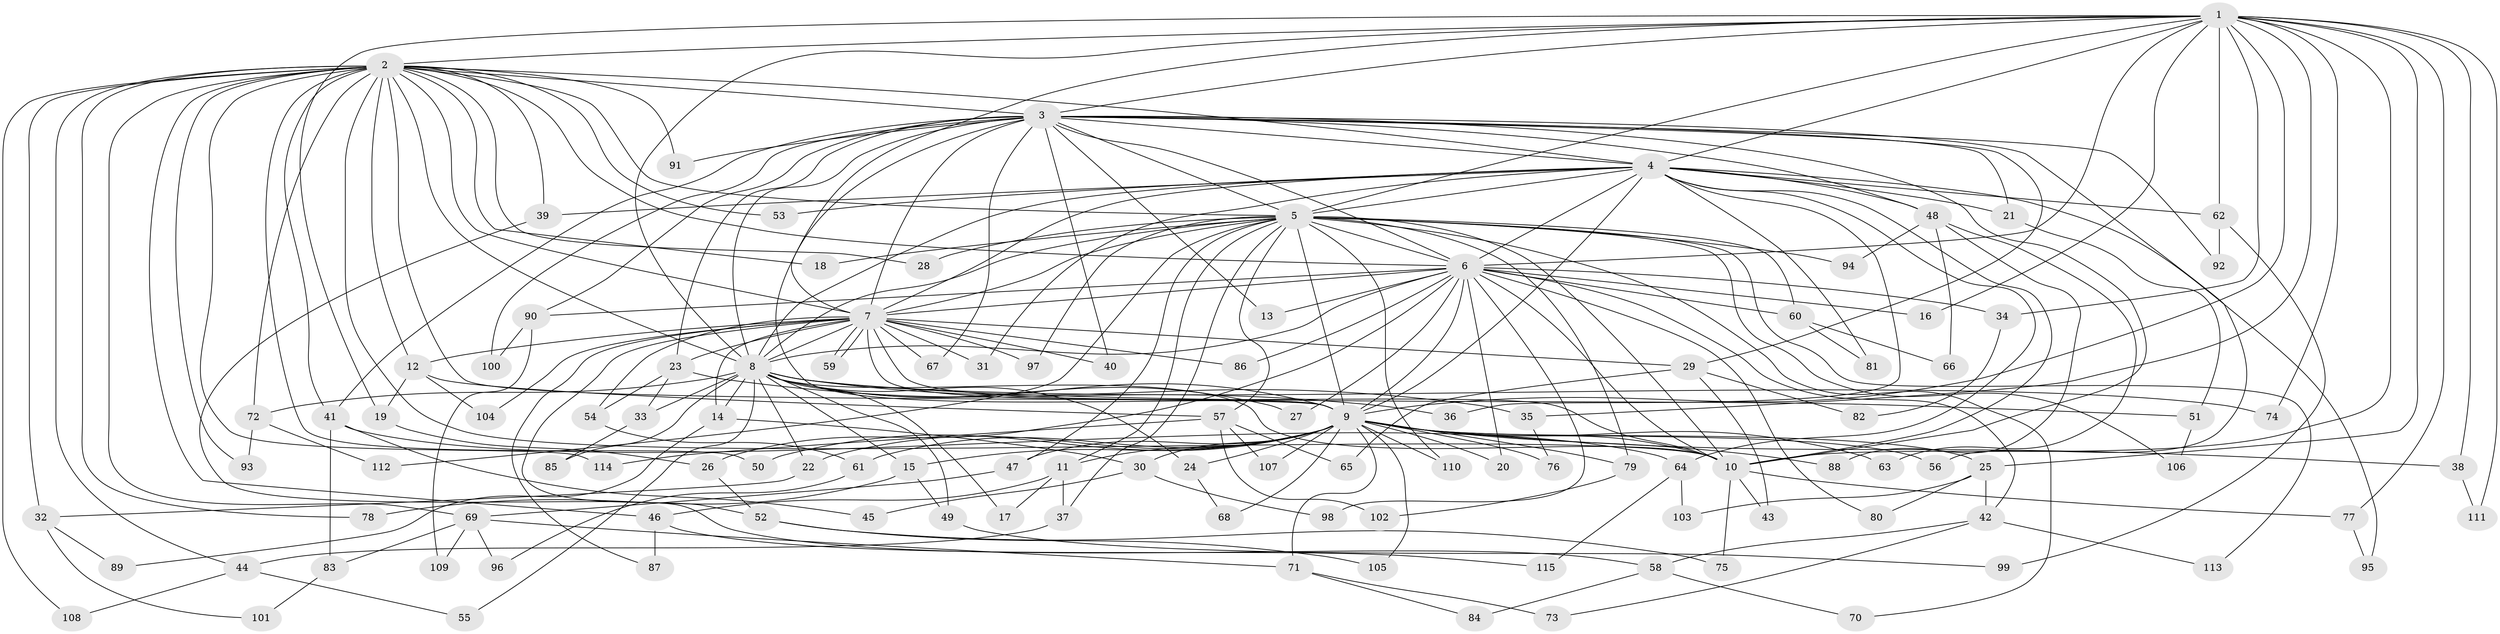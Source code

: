 // Generated by graph-tools (version 1.1) at 2025/35/03/09/25 02:35:04]
// undirected, 115 vertices, 255 edges
graph export_dot {
graph [start="1"]
  node [color=gray90,style=filled];
  1;
  2;
  3;
  4;
  5;
  6;
  7;
  8;
  9;
  10;
  11;
  12;
  13;
  14;
  15;
  16;
  17;
  18;
  19;
  20;
  21;
  22;
  23;
  24;
  25;
  26;
  27;
  28;
  29;
  30;
  31;
  32;
  33;
  34;
  35;
  36;
  37;
  38;
  39;
  40;
  41;
  42;
  43;
  44;
  45;
  46;
  47;
  48;
  49;
  50;
  51;
  52;
  53;
  54;
  55;
  56;
  57;
  58;
  59;
  60;
  61;
  62;
  63;
  64;
  65;
  66;
  67;
  68;
  69;
  70;
  71;
  72;
  73;
  74;
  75;
  76;
  77;
  78;
  79;
  80;
  81;
  82;
  83;
  84;
  85;
  86;
  87;
  88;
  89;
  90;
  91;
  92;
  93;
  94;
  95;
  96;
  97;
  98;
  99;
  100;
  101;
  102;
  103;
  104;
  105;
  106;
  107;
  108;
  109;
  110;
  111;
  112;
  113;
  114;
  115;
  1 -- 2;
  1 -- 3;
  1 -- 4;
  1 -- 5;
  1 -- 6;
  1 -- 7;
  1 -- 8;
  1 -- 9;
  1 -- 10;
  1 -- 16;
  1 -- 19;
  1 -- 25;
  1 -- 34;
  1 -- 35;
  1 -- 38;
  1 -- 62;
  1 -- 74;
  1 -- 77;
  1 -- 111;
  2 -- 3;
  2 -- 4;
  2 -- 5;
  2 -- 6;
  2 -- 7;
  2 -- 8;
  2 -- 9;
  2 -- 10;
  2 -- 12;
  2 -- 18;
  2 -- 28;
  2 -- 32;
  2 -- 39;
  2 -- 41;
  2 -- 44;
  2 -- 46;
  2 -- 50;
  2 -- 53;
  2 -- 69;
  2 -- 72;
  2 -- 78;
  2 -- 91;
  2 -- 93;
  2 -- 108;
  2 -- 114;
  3 -- 4;
  3 -- 5;
  3 -- 6;
  3 -- 7;
  3 -- 8;
  3 -- 9;
  3 -- 10;
  3 -- 13;
  3 -- 21;
  3 -- 23;
  3 -- 29;
  3 -- 40;
  3 -- 41;
  3 -- 48;
  3 -- 56;
  3 -- 67;
  3 -- 90;
  3 -- 91;
  3 -- 92;
  3 -- 100;
  4 -- 5;
  4 -- 6;
  4 -- 7;
  4 -- 8;
  4 -- 9;
  4 -- 10;
  4 -- 21;
  4 -- 31;
  4 -- 36;
  4 -- 39;
  4 -- 48;
  4 -- 53;
  4 -- 62;
  4 -- 64;
  4 -- 81;
  4 -- 95;
  5 -- 6;
  5 -- 7;
  5 -- 8;
  5 -- 9;
  5 -- 10;
  5 -- 11;
  5 -- 18;
  5 -- 28;
  5 -- 37;
  5 -- 47;
  5 -- 57;
  5 -- 60;
  5 -- 70;
  5 -- 79;
  5 -- 94;
  5 -- 97;
  5 -- 106;
  5 -- 110;
  5 -- 112;
  5 -- 113;
  6 -- 7;
  6 -- 8;
  6 -- 9;
  6 -- 10;
  6 -- 13;
  6 -- 16;
  6 -- 20;
  6 -- 26;
  6 -- 27;
  6 -- 34;
  6 -- 42;
  6 -- 60;
  6 -- 80;
  6 -- 86;
  6 -- 90;
  6 -- 98;
  7 -- 8;
  7 -- 9;
  7 -- 10;
  7 -- 12;
  7 -- 14;
  7 -- 23;
  7 -- 29;
  7 -- 31;
  7 -- 40;
  7 -- 52;
  7 -- 54;
  7 -- 59;
  7 -- 59;
  7 -- 67;
  7 -- 86;
  7 -- 87;
  7 -- 97;
  7 -- 104;
  8 -- 9;
  8 -- 10;
  8 -- 14;
  8 -- 15;
  8 -- 17;
  8 -- 22;
  8 -- 24;
  8 -- 27;
  8 -- 33;
  8 -- 35;
  8 -- 49;
  8 -- 51;
  8 -- 55;
  8 -- 72;
  8 -- 74;
  8 -- 85;
  9 -- 10;
  9 -- 11;
  9 -- 15;
  9 -- 20;
  9 -- 22;
  9 -- 24;
  9 -- 25;
  9 -- 30;
  9 -- 38;
  9 -- 47;
  9 -- 50;
  9 -- 56;
  9 -- 61;
  9 -- 63;
  9 -- 68;
  9 -- 71;
  9 -- 76;
  9 -- 79;
  9 -- 88;
  9 -- 105;
  9 -- 107;
  9 -- 110;
  10 -- 43;
  10 -- 75;
  10 -- 77;
  11 -- 17;
  11 -- 37;
  11 -- 46;
  12 -- 19;
  12 -- 57;
  12 -- 104;
  14 -- 30;
  14 -- 89;
  15 -- 49;
  15 -- 78;
  19 -- 26;
  21 -- 51;
  22 -- 32;
  23 -- 33;
  23 -- 36;
  23 -- 54;
  24 -- 68;
  25 -- 42;
  25 -- 80;
  25 -- 103;
  26 -- 52;
  29 -- 43;
  29 -- 65;
  29 -- 82;
  30 -- 45;
  30 -- 98;
  32 -- 89;
  32 -- 101;
  33 -- 85;
  34 -- 82;
  35 -- 76;
  37 -- 44;
  38 -- 111;
  39 -- 58;
  41 -- 45;
  41 -- 64;
  41 -- 83;
  42 -- 58;
  42 -- 73;
  42 -- 113;
  44 -- 55;
  44 -- 108;
  46 -- 87;
  46 -- 115;
  47 -- 69;
  48 -- 63;
  48 -- 66;
  48 -- 88;
  48 -- 94;
  49 -- 99;
  51 -- 106;
  52 -- 75;
  52 -- 105;
  54 -- 61;
  57 -- 65;
  57 -- 102;
  57 -- 107;
  57 -- 114;
  58 -- 70;
  58 -- 84;
  60 -- 66;
  60 -- 81;
  61 -- 96;
  62 -- 92;
  62 -- 99;
  64 -- 103;
  64 -- 115;
  69 -- 71;
  69 -- 83;
  69 -- 96;
  69 -- 109;
  71 -- 73;
  71 -- 84;
  72 -- 93;
  72 -- 112;
  77 -- 95;
  79 -- 102;
  83 -- 101;
  90 -- 100;
  90 -- 109;
}
